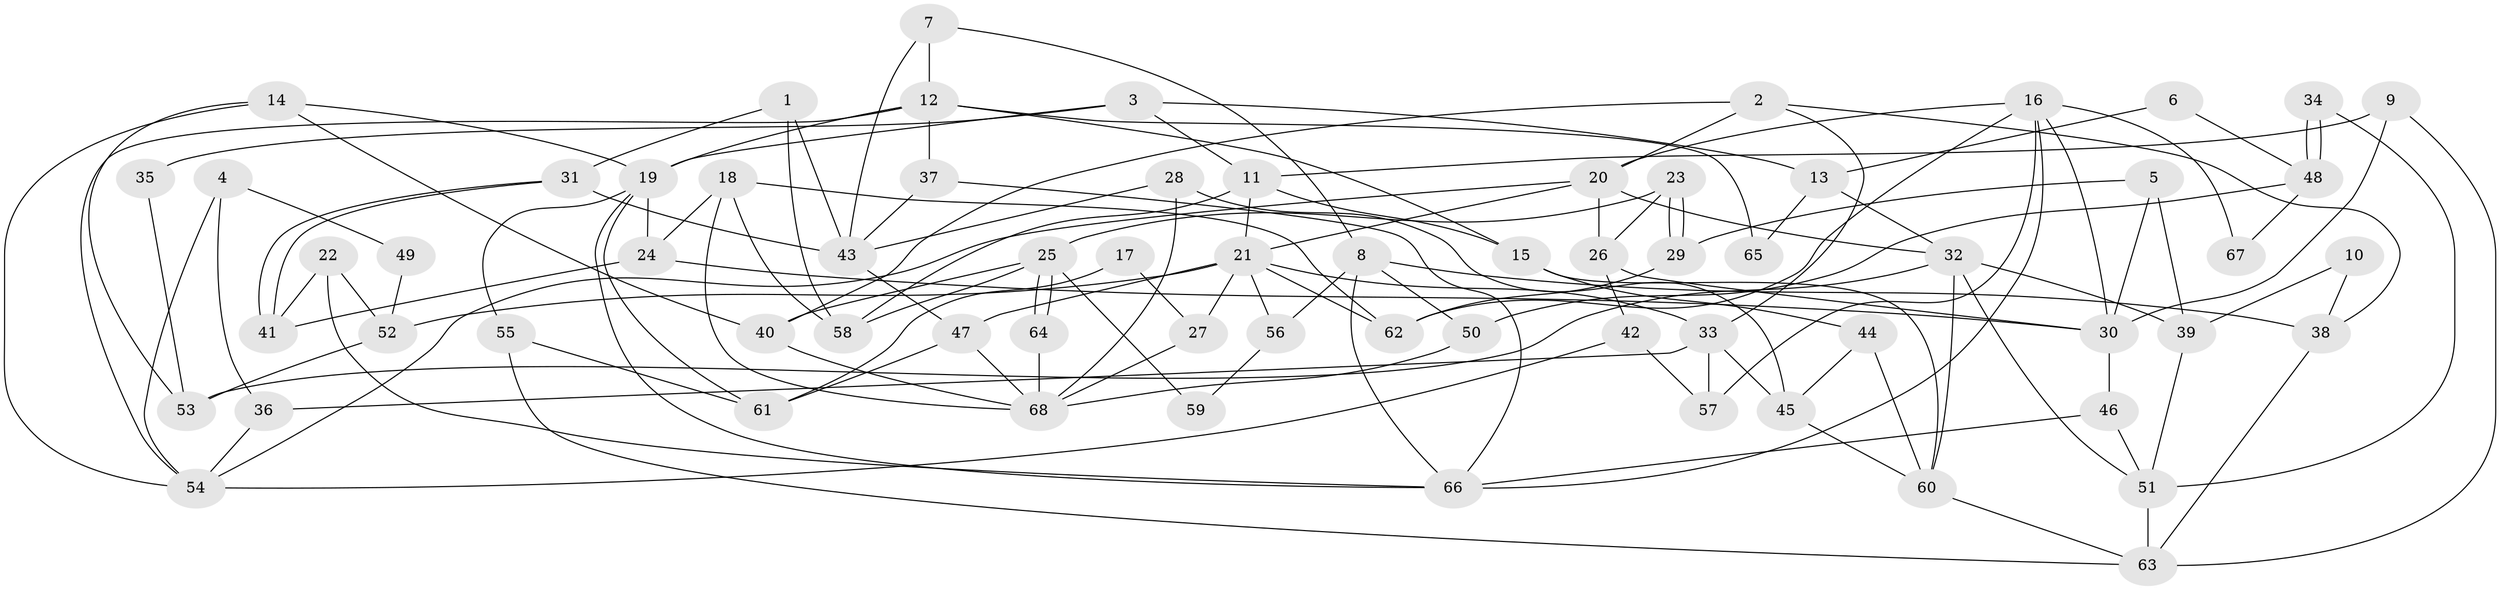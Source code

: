 // Generated by graph-tools (version 1.1) at 2025/15/03/09/25 04:15:03]
// undirected, 68 vertices, 136 edges
graph export_dot {
graph [start="1"]
  node [color=gray90,style=filled];
  1;
  2;
  3;
  4;
  5;
  6;
  7;
  8;
  9;
  10;
  11;
  12;
  13;
  14;
  15;
  16;
  17;
  18;
  19;
  20;
  21;
  22;
  23;
  24;
  25;
  26;
  27;
  28;
  29;
  30;
  31;
  32;
  33;
  34;
  35;
  36;
  37;
  38;
  39;
  40;
  41;
  42;
  43;
  44;
  45;
  46;
  47;
  48;
  49;
  50;
  51;
  52;
  53;
  54;
  55;
  56;
  57;
  58;
  59;
  60;
  61;
  62;
  63;
  64;
  65;
  66;
  67;
  68;
  1 -- 31;
  1 -- 58;
  1 -- 43;
  2 -- 33;
  2 -- 20;
  2 -- 38;
  2 -- 40;
  3 -- 11;
  3 -- 19;
  3 -- 13;
  3 -- 35;
  4 -- 54;
  4 -- 36;
  4 -- 49;
  5 -- 30;
  5 -- 39;
  5 -- 29;
  6 -- 13;
  6 -- 48;
  7 -- 12;
  7 -- 8;
  7 -- 43;
  8 -- 38;
  8 -- 66;
  8 -- 50;
  8 -- 56;
  9 -- 11;
  9 -- 30;
  9 -- 63;
  10 -- 39;
  10 -- 38;
  11 -- 21;
  11 -- 58;
  11 -- 15;
  12 -- 54;
  12 -- 15;
  12 -- 19;
  12 -- 37;
  12 -- 65;
  13 -- 32;
  13 -- 65;
  14 -- 40;
  14 -- 54;
  14 -- 19;
  14 -- 53;
  15 -- 60;
  15 -- 44;
  16 -- 66;
  16 -- 20;
  16 -- 30;
  16 -- 57;
  16 -- 62;
  16 -- 67;
  17 -- 27;
  17 -- 61;
  18 -- 24;
  18 -- 62;
  18 -- 58;
  18 -- 68;
  19 -- 24;
  19 -- 55;
  19 -- 61;
  19 -- 66;
  20 -- 21;
  20 -- 32;
  20 -- 26;
  20 -- 54;
  21 -- 47;
  21 -- 62;
  21 -- 27;
  21 -- 33;
  21 -- 52;
  21 -- 56;
  22 -- 41;
  22 -- 66;
  22 -- 52;
  23 -- 25;
  23 -- 29;
  23 -- 29;
  23 -- 26;
  24 -- 30;
  24 -- 41;
  25 -- 40;
  25 -- 64;
  25 -- 64;
  25 -- 58;
  25 -- 59;
  26 -- 30;
  26 -- 42;
  27 -- 68;
  28 -- 43;
  28 -- 68;
  28 -- 45;
  29 -- 62;
  30 -- 46;
  31 -- 43;
  31 -- 41;
  31 -- 41;
  32 -- 51;
  32 -- 53;
  32 -- 39;
  32 -- 60;
  33 -- 45;
  33 -- 36;
  33 -- 57;
  34 -- 51;
  34 -- 48;
  34 -- 48;
  35 -- 53;
  36 -- 54;
  37 -- 43;
  37 -- 66;
  38 -- 63;
  39 -- 51;
  40 -- 68;
  42 -- 57;
  42 -- 54;
  43 -- 47;
  44 -- 60;
  44 -- 45;
  45 -- 60;
  46 -- 66;
  46 -- 51;
  47 -- 61;
  47 -- 68;
  48 -- 50;
  48 -- 67;
  49 -- 52;
  50 -- 68;
  51 -- 63;
  52 -- 53;
  55 -- 63;
  55 -- 61;
  56 -- 59;
  60 -- 63;
  64 -- 68;
}

